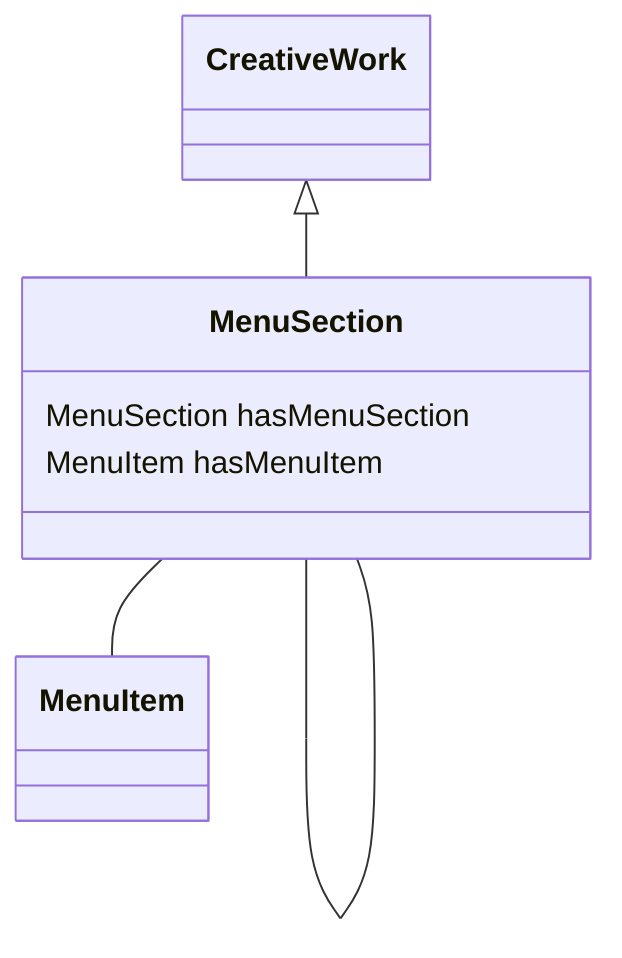 classDiagram
  MenuSection -- MenuSection
MenuSection -- MenuItem


CreativeWork <|-- MenuSection
class MenuSection {

  MenuSection hasMenuSection
  MenuItem hasMenuItem

}
